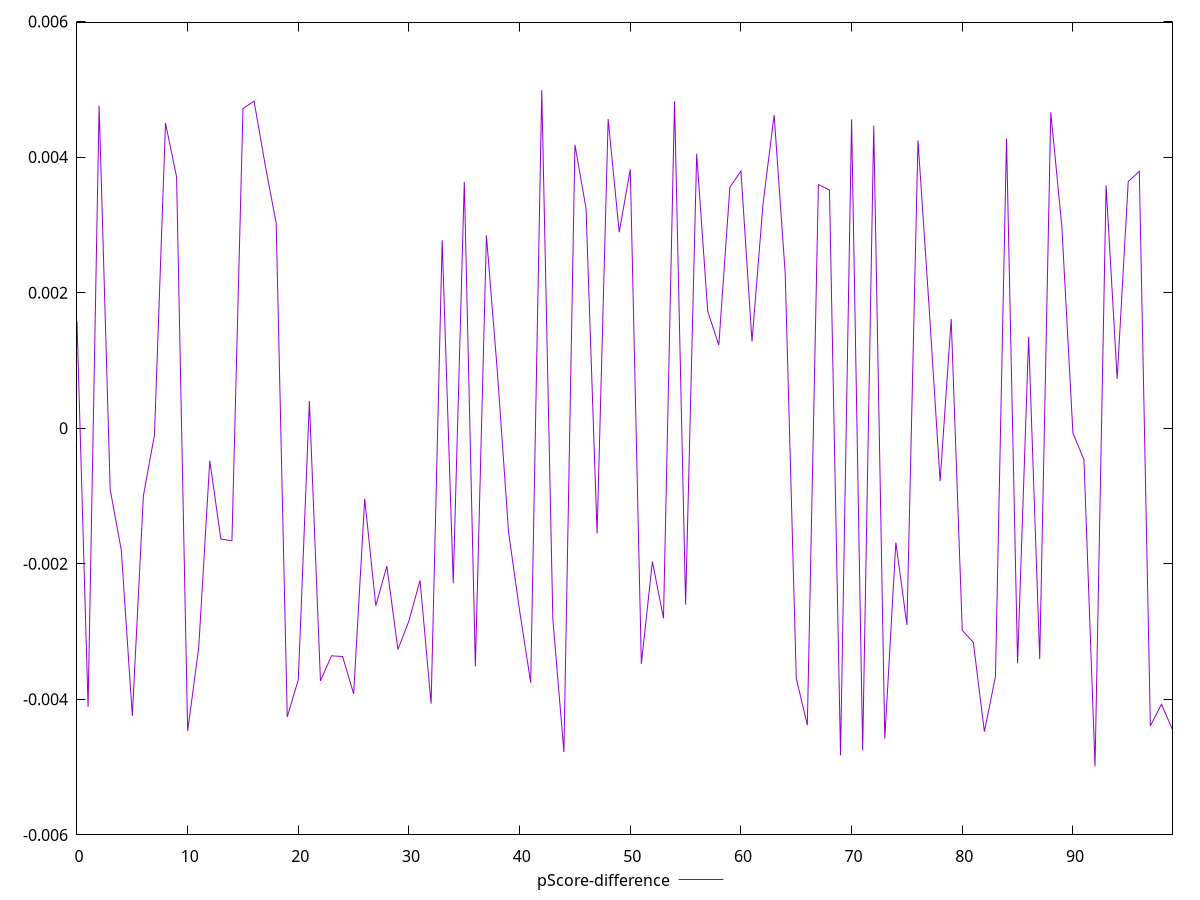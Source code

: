 reset

$pScoreDifference <<EOF
0 0.0015747741396771042
1 -0.00411057949797522
2 0.004757590369416254
3 -0.0009072179138347458
4 -0.0017951546190884127
5 -0.004242694926393176
6 -0.0009957232604015376
7 -0.00009869529762274176
8 0.004499664866320585
9 0.003704557786578966
10 -0.00446737311934986
11 -0.003236861590280915
12 -0.0004777945742044931
13 -0.0016356686633981488
14 -0.0016604738522307816
15 0.004714879039382391
16 0.004825354528022019
17 0.0038889202937978373
18 0.0030237663824213
19 -0.004259219527729563
20 -0.003709664028027415
21 0.00040018509191341867
22 -0.0037269420535662734
23 -0.003357589240539305
24 -0.0033675977121487843
25 -0.003918549382777359
26 -0.00104295860478687
27 -0.002619419795204081
28 -0.002033967109215329
29 -0.0032652007405482575
30 -0.002840770461248754
31 -0.00224387016326566
32 -0.0040641864839310315
33 0.002772646315223115
34 -0.002285836080317072
35 0.0036323061904373066
36 -0.003513823912601355
37 0.002843826153926643
38 0.0008056553354163221
39 -0.0015331723806060182
40 -0.0026931323521874884
41 -0.003752866192761495
42 0.004987935838805857
43 -0.0028070361666373556
44 -0.004776238557871348
45 0.004181110893864082
46 0.0032427847707223734
47 -0.0015505209439776735
48 0.004559699013832019
49 0.002891096812830063
50 0.0038194977075856062
51 -0.0034763508034008073
52 -0.0019672255539044947
53 -0.0028036208608988034
54 0.00482007621355518
55 -0.0026015349735397653
56 0.0040484636979079
57 0.0017230171932212102
58 0.0012272164413786868
59 0.003553740685380058
60 0.0037945628129645304
61 0.0012790286704219556
62 0.003317159431970973
63 0.004621453329848979
64 0.002284079603278366
65 -0.0036867764778598655
66 -0.004380213862616444
67 0.00359392532725078
68 0.0035153242348502367
69 -0.004824400120596262
70 0.004555727512917773
71 -0.004749980656102104
72 0.004463888520582104
73 -0.004579511521003665
74 -0.0016861285958480465
75 -0.0029014440004520026
76 0.004246248208806924
77 0.0017964211737471203
78 -0.000782259389272788
79 0.0016107424703654116
80 -0.0029818459048154278
81 -0.003158338844633679
82 -0.004476530324733274
83 -0.0036630322771251667
84 0.004271491841552066
85 -0.003466797481340489
86 0.0013445536011097436
87 -0.003406190819952082
88 0.004660687406109365
89 0.0029765684242317736
90 -0.0000689304970189486
91 -0.00046751614664442
92 -0.004987924245587694
93 0.0035809790222732785
94 0.0007277489189250197
95 0.003638106435653876
96 0.0037910000828962342
97 -0.004392410467986219
98 -0.004071562125103179
99 -0.004445574443560751
EOF

set key outside below
set xrange [0:99]
set yrange [-0.005987924245587694:0.005987935838805857]
set trange [-0.005987924245587694:0.005987935838805857]
set terminal svg size 640, 500 enhanced background rgb 'white'
set output "report_00018_2021-02-10T15-25-16.877Z/mainthread-work-breakdown/samples/pages+cached/pScore-difference/values.svg"

plot $pScoreDifference title "pScore-difference" with line

reset

